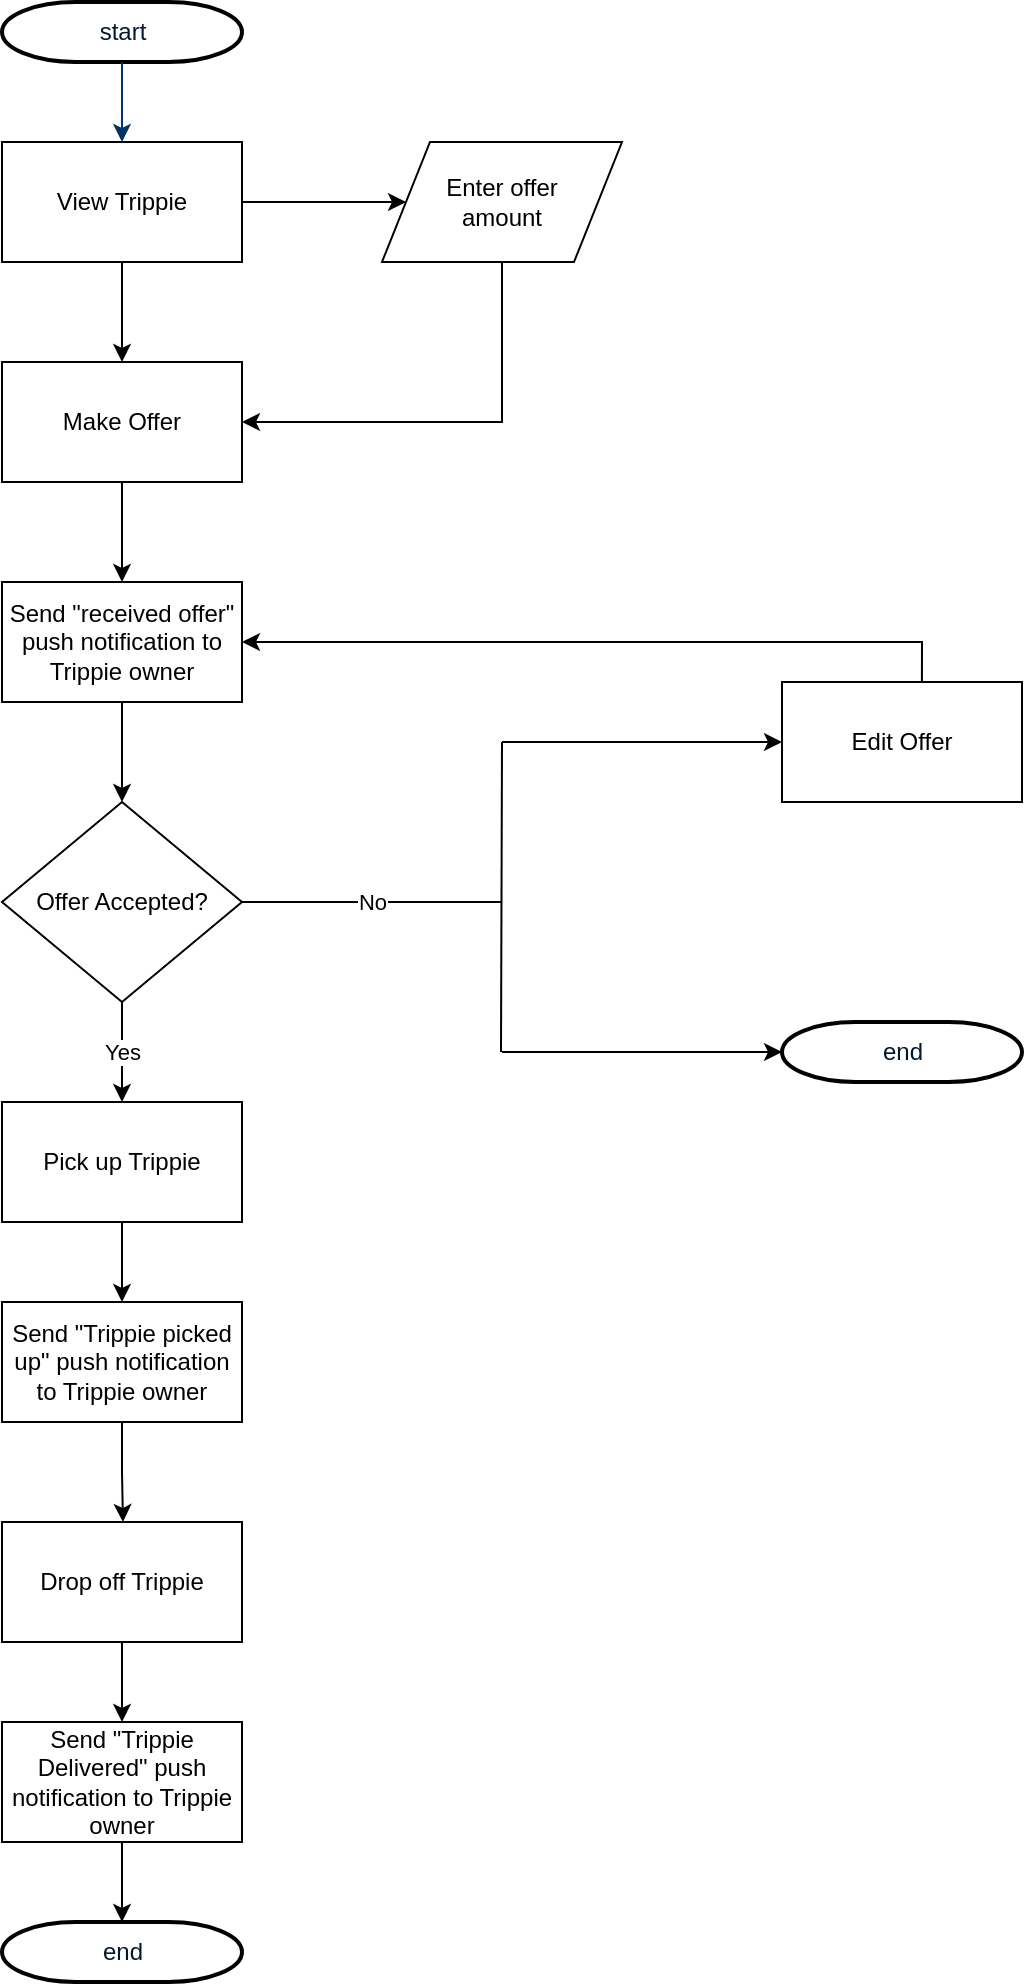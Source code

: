 <mxfile version="12.0.0" type="google" pages="1"><diagram id="6a731a19-8d31-9384-78a2-239565b7b9f0" name="Page-1"><mxGraphModel dx="1408" dy="780" grid="1" gridSize="10" guides="1" tooltips="1" connect="1" arrows="1" fold="1" page="1" pageScale="1" pageWidth="1169" pageHeight="827" background="#ffffff" math="0" shadow="0"><root><mxCell id="0"/><mxCell id="1" parent="0"/><mxCell id="2" value="start" style="shape=mxgraph.flowchart.terminator;fillColor=#FFFFFF;strokeColor=#000000;strokeWidth=2;gradientColor=none;gradientDirection=north;fontColor=#001933;fontStyle=0;html=1;" parent="1" vertex="1"><mxGeometry x="260" y="60" width="120" height="30" as="geometry"/></mxCell><mxCell id="7" style="fontColor=#001933;fontStyle=1;strokeColor=#003366;strokeWidth=1;html=1;" parent="1" source="2" edge="1"><mxGeometry relative="1" as="geometry"><mxPoint x="320" y="130" as="targetPoint"/></mxGeometry></mxCell><mxCell id="40" value="end" style="shape=mxgraph.flowchart.terminator;fillColor=#FFFFFF;strokeColor=#000000;strokeWidth=2;gradientColor=none;gradientDirection=north;fontColor=#001933;fontStyle=0;html=1;" parent="1" vertex="1"><mxGeometry x="650" y="570" width="120" height="30" as="geometry"/></mxCell><mxCell id="8xWi3W84oi3uXoJAz49P-79" style="edgeStyle=orthogonalEdgeStyle;rounded=0;orthogonalLoop=1;jettySize=auto;html=1;exitX=0.5;exitY=1;exitDx=0;exitDy=0;" edge="1" parent="1" source="8xWi3W84oi3uXoJAz49P-56"><mxGeometry relative="1" as="geometry"><mxPoint x="320" y="240" as="targetPoint"/></mxGeometry></mxCell><mxCell id="8xWi3W84oi3uXoJAz49P-80" style="edgeStyle=orthogonalEdgeStyle;rounded=0;orthogonalLoop=1;jettySize=auto;html=1;exitX=1;exitY=0.5;exitDx=0;exitDy=0;entryX=0;entryY=0.5;entryDx=0;entryDy=0;" edge="1" parent="1" source="8xWi3W84oi3uXoJAz49P-56" target="8xWi3W84oi3uXoJAz49P-83"><mxGeometry relative="1" as="geometry"><mxPoint x="460" y="160" as="targetPoint"/></mxGeometry></mxCell><mxCell id="8xWi3W84oi3uXoJAz49P-56" value="View Trippie" style="rounded=0;whiteSpace=wrap;html=1;" vertex="1" parent="1"><mxGeometry x="260" y="130" width="120" height="60" as="geometry"/></mxCell><mxCell id="8xWi3W84oi3uXoJAz49P-85" style="edgeStyle=orthogonalEdgeStyle;rounded=0;orthogonalLoop=1;jettySize=auto;html=1;exitX=0.5;exitY=1;exitDx=0;exitDy=0;entryX=0.5;entryY=0;entryDx=0;entryDy=0;" edge="1" parent="1" source="8xWi3W84oi3uXoJAz49P-81" target="8xWi3W84oi3uXoJAz49P-86"><mxGeometry relative="1" as="geometry"><mxPoint x="320" y="350" as="targetPoint"/></mxGeometry></mxCell><mxCell id="8xWi3W84oi3uXoJAz49P-81" value="Make Offer" style="rounded=0;whiteSpace=wrap;html=1;" vertex="1" parent="1"><mxGeometry x="260" y="240" width="120" height="60" as="geometry"/></mxCell><mxCell id="8xWi3W84oi3uXoJAz49P-84" style="edgeStyle=orthogonalEdgeStyle;rounded=0;orthogonalLoop=1;jettySize=auto;html=1;exitX=0.5;exitY=1;exitDx=0;exitDy=0;entryX=1;entryY=0.5;entryDx=0;entryDy=0;" edge="1" parent="1" source="8xWi3W84oi3uXoJAz49P-83" target="8xWi3W84oi3uXoJAz49P-81"><mxGeometry relative="1" as="geometry"><mxPoint x="510" y="270" as="targetPoint"/></mxGeometry></mxCell><mxCell id="8xWi3W84oi3uXoJAz49P-83" value="Enter offer &lt;br&gt;amount" style="shape=parallelogram;perimeter=parallelogramPerimeter;whiteSpace=wrap;html=1;" vertex="1" parent="1"><mxGeometry x="450" y="130" width="120" height="60" as="geometry"/></mxCell><mxCell id="8xWi3W84oi3uXoJAz49P-87" style="edgeStyle=orthogonalEdgeStyle;rounded=0;orthogonalLoop=1;jettySize=auto;html=1;exitX=0.5;exitY=1;exitDx=0;exitDy=0;entryX=0.5;entryY=0;entryDx=0;entryDy=0;" edge="1" parent="1" source="8xWi3W84oi3uXoJAz49P-86" target="8xWi3W84oi3uXoJAz49P-88"><mxGeometry relative="1" as="geometry"><mxPoint x="320" y="460" as="targetPoint"/></mxGeometry></mxCell><mxCell id="8xWi3W84oi3uXoJAz49P-86" value="Send &quot;received offer&quot; push notification to Trippie owner" style="rounded=0;whiteSpace=wrap;html=1;" vertex="1" parent="1"><mxGeometry x="260" y="350" width="120" height="60" as="geometry"/></mxCell><mxCell id="8xWi3W84oi3uXoJAz49P-89" value="Yes" style="edgeStyle=orthogonalEdgeStyle;rounded=0;orthogonalLoop=1;jettySize=auto;html=1;exitX=0.5;exitY=1;exitDx=0;exitDy=0;entryX=0.5;entryY=0;entryDx=0;entryDy=0;" edge="1" parent="1" source="8xWi3W84oi3uXoJAz49P-88" target="8xWi3W84oi3uXoJAz49P-90"><mxGeometry relative="1" as="geometry"><mxPoint x="320" y="630" as="targetPoint"/></mxGeometry></mxCell><mxCell id="8xWi3W84oi3uXoJAz49P-88" value="Offer Accepted?" style="rhombus;whiteSpace=wrap;html=1;" vertex="1" parent="1"><mxGeometry x="260" y="460" width="120" height="100" as="geometry"/></mxCell><mxCell id="8xWi3W84oi3uXoJAz49P-92" style="edgeStyle=orthogonalEdgeStyle;rounded=0;orthogonalLoop=1;jettySize=auto;html=1;exitX=0.5;exitY=1;exitDx=0;exitDy=0;entryX=0.5;entryY=0;entryDx=0;entryDy=0;" edge="1" parent="1" source="8xWi3W84oi3uXoJAz49P-90" target="8xWi3W84oi3uXoJAz49P-91"><mxGeometry relative="1" as="geometry"/></mxCell><mxCell id="8xWi3W84oi3uXoJAz49P-90" value="Pick up Trippie" style="rounded=0;whiteSpace=wrap;html=1;" vertex="1" parent="1"><mxGeometry x="260" y="610" width="120" height="60" as="geometry"/></mxCell><mxCell id="8xWi3W84oi3uXoJAz49P-105" style="edgeStyle=orthogonalEdgeStyle;rounded=0;orthogonalLoop=1;jettySize=auto;html=1;exitX=0.5;exitY=1;exitDx=0;exitDy=0;entryX=0.504;entryY=0;entryDx=0;entryDy=0;entryPerimeter=0;" edge="1" parent="1" source="8xWi3W84oi3uXoJAz49P-91" target="8xWi3W84oi3uXoJAz49P-106"><mxGeometry relative="1" as="geometry"><mxPoint x="320.471" y="820" as="targetPoint"/></mxGeometry></mxCell><mxCell id="8xWi3W84oi3uXoJAz49P-91" value="Send &quot;Trippie picked up&quot; push notification to Trippie owner" style="rounded=0;whiteSpace=wrap;html=1;" vertex="1" parent="1"><mxGeometry x="260" y="710" width="120" height="60" as="geometry"/></mxCell><mxCell id="8xWi3W84oi3uXoJAz49P-96" value="No" style="endArrow=none;html=1;exitX=1;exitY=0.5;exitDx=0;exitDy=0;" edge="1" parent="1" source="8xWi3W84oi3uXoJAz49P-88"><mxGeometry width="50" height="50" relative="1" as="geometry"><mxPoint x="260" y="840" as="sourcePoint"/><mxPoint x="510" y="510" as="targetPoint"/></mxGeometry></mxCell><mxCell id="8xWi3W84oi3uXoJAz49P-99" value="" style="endArrow=classic;html=1;entryX=0;entryY=0.5;entryDx=0;entryDy=0;entryPerimeter=0;" edge="1" parent="1" target="40"><mxGeometry width="50" height="50" relative="1" as="geometry"><mxPoint x="510" y="585" as="sourcePoint"/><mxPoint x="650" y="560" as="targetPoint"/></mxGeometry></mxCell><mxCell id="8xWi3W84oi3uXoJAz49P-101" value="" style="endArrow=classic;html=1;entryX=0;entryY=0.5;entryDx=0;entryDy=0;" edge="1" parent="1" target="8xWi3W84oi3uXoJAz49P-103"><mxGeometry width="50" height="50" relative="1" as="geometry"><mxPoint x="510" y="430" as="sourcePoint"/><mxPoint x="510" y="440" as="targetPoint"/></mxGeometry></mxCell><mxCell id="8xWi3W84oi3uXoJAz49P-104" style="edgeStyle=orthogonalEdgeStyle;rounded=0;orthogonalLoop=1;jettySize=auto;html=1;entryX=1;entryY=0.5;entryDx=0;entryDy=0;exitX=0.583;exitY=0;exitDx=0;exitDy=0;exitPerimeter=0;" edge="1" parent="1" source="8xWi3W84oi3uXoJAz49P-103" target="8xWi3W84oi3uXoJAz49P-86"><mxGeometry relative="1" as="geometry"><mxPoint x="720" y="380" as="sourcePoint"/></mxGeometry></mxCell><mxCell id="8xWi3W84oi3uXoJAz49P-103" value="Edit Offer" style="rounded=0;whiteSpace=wrap;html=1;" vertex="1" parent="1"><mxGeometry x="650" y="400" width="120" height="60" as="geometry"/></mxCell><mxCell id="8xWi3W84oi3uXoJAz49P-108" style="edgeStyle=orthogonalEdgeStyle;rounded=0;orthogonalLoop=1;jettySize=auto;html=1;exitX=0.5;exitY=1;exitDx=0;exitDy=0;entryX=0.5;entryY=0;entryDx=0;entryDy=0;" edge="1" parent="1" source="8xWi3W84oi3uXoJAz49P-106" target="8xWi3W84oi3uXoJAz49P-107"><mxGeometry relative="1" as="geometry"/></mxCell><mxCell id="8xWi3W84oi3uXoJAz49P-106" value="Drop off Trippie" style="rounded=0;whiteSpace=wrap;html=1;" vertex="1" parent="1"><mxGeometry x="260" y="820" width="120" height="60" as="geometry"/></mxCell><mxCell id="8xWi3W84oi3uXoJAz49P-109" style="edgeStyle=orthogonalEdgeStyle;rounded=0;orthogonalLoop=1;jettySize=auto;html=1;exitX=0.5;exitY=1;exitDx=0;exitDy=0;entryX=0.5;entryY=0;entryDx=0;entryDy=0;entryPerimeter=0;" edge="1" parent="1" source="8xWi3W84oi3uXoJAz49P-107" target="8xWi3W84oi3uXoJAz49P-110"><mxGeometry relative="1" as="geometry"><mxPoint x="320.471" y="1040" as="targetPoint"/></mxGeometry></mxCell><mxCell id="8xWi3W84oi3uXoJAz49P-107" value="Send &quot;Trippie Delivered&quot; push notification to Trippie owner" style="rounded=0;whiteSpace=wrap;html=1;" vertex="1" parent="1"><mxGeometry x="260" y="920" width="120" height="60" as="geometry"/></mxCell><mxCell id="8xWi3W84oi3uXoJAz49P-110" value="end" style="shape=mxgraph.flowchart.terminator;fillColor=#FFFFFF;strokeColor=#000000;strokeWidth=2;gradientColor=none;gradientDirection=north;fontColor=#001933;fontStyle=0;html=1;" vertex="1" parent="1"><mxGeometry x="260" y="1020" width="120" height="30" as="geometry"/></mxCell><mxCell id="8xWi3W84oi3uXoJAz49P-111" value="" style="endArrow=none;html=1;" edge="1" parent="1"><mxGeometry width="50" height="50" relative="1" as="geometry"><mxPoint x="509.5" y="585" as="sourcePoint"/><mxPoint x="510" y="430" as="targetPoint"/></mxGeometry></mxCell></root></mxGraphModel></diagram></mxfile>